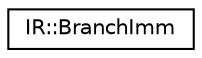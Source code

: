 digraph "Graphical Class Hierarchy"
{
  edge [fontname="Helvetica",fontsize="10",labelfontname="Helvetica",labelfontsize="10"];
  node [fontname="Helvetica",fontsize="10",shape=record];
  rankdir="LR";
  Node0 [label="IR::BranchImm",height=0.2,width=0.4,color="black", fillcolor="white", style="filled",URL="$struct_i_r_1_1_branch_imm.html"];
}
